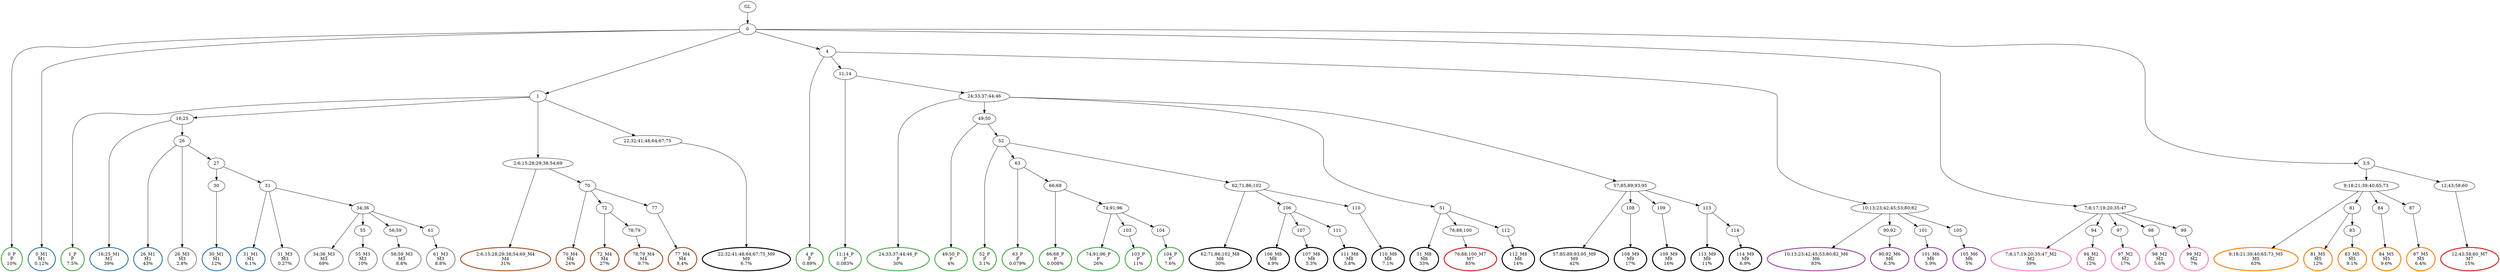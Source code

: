 digraph T {
	{
		rank=same
		111 [penwidth=3,colorscheme=set19,color=3,label="0_P\nP\n10%"]
		109 [penwidth=3,colorscheme=set19,color=3,label="1_P\nP\n7.5%"]
		107 [penwidth=3,colorscheme=set19,color=3,label="4_P\nP\n0.89%"]
		105 [penwidth=3,colorscheme=set19,color=3,label="11;14_P\nP\n0.083%"]
		103 [penwidth=3,colorscheme=set19,color=3,label="24;33;37;44;46_P\nP\n30%"]
		101 [penwidth=3,colorscheme=set19,color=3,label="49;50_P\nP\n4%"]
		99 [penwidth=3,colorscheme=set19,color=3,label="52_P\nP\n3.1%"]
		97 [penwidth=3,colorscheme=set19,color=3,label="63_P\nP\n0.079%"]
		95 [penwidth=3,colorscheme=set19,color=3,label="66;68_P\nP\n0.008%"]
		93 [penwidth=3,colorscheme=set19,color=3,label="74;91;96_P\nP\n26%"]
		91 [penwidth=3,colorscheme=set19,color=3,label="103_P\nP\n11%"]
		89 [penwidth=3,colorscheme=set19,color=3,label="104_P\nP\n7.6%"]
		88 [penwidth=3,colorscheme=set19,color=2,label="0_M1\nM1\n0.12%"]
		86 [penwidth=3,colorscheme=set19,color=2,label="16;25_M1\nM1\n39%"]
		84 [penwidth=3,colorscheme=set19,color=2,label="26_M1\nM1\n43%"]
		81 [penwidth=3,colorscheme=set19,color=2,label="30_M1\nM1\n12%"]
		79 [penwidth=3,colorscheme=set19,color=2,label="31_M1\nM1\n6.1%"]
		77 [penwidth=3,colorscheme=set19,color=8,label="7;8;17;19;20;35;47_M2\nM2\n59%"]
		75 [penwidth=3,colorscheme=set19,color=8,label="94_M2\nM2\n12%"]
		73 [penwidth=3,colorscheme=set19,color=8,label="97_M2\nM2\n17%"]
		71 [penwidth=3,colorscheme=set19,color=8,label="98_M2\nM2\n5.6%"]
		69 [penwidth=3,colorscheme=set19,color=8,label="99_M2\nM2\n7%"]
		68 [penwidth=3,colorscheme=set19,color=9,label="26_M3\nM3\n2.8%"]
		67 [penwidth=3,colorscheme=set19,color=9,label="31_M3\nM3\n0.27%"]
		65 [penwidth=3,colorscheme=set19,color=9,label="34;36_M3\nM3\n69%"]
		63 [penwidth=3,colorscheme=set19,color=9,label="55_M3\nM3\n10%"]
		61 [penwidth=3,colorscheme=set19,color=9,label="56;59_M3\nM3\n8.8%"]
		59 [penwidth=3,colorscheme=set19,color=9,label="61_M3\nM3\n8.8%"]
		57 [penwidth=3,colorscheme=set19,color=7,label="2;6;15;28;29;38;54;69_M4\nM4\n31%"]
		55 [penwidth=3,colorscheme=set19,color=7,label="70_M4\nM4\n24%"]
		53 [penwidth=3,colorscheme=set19,color=7,label="72_M4\nM4\n27%"]
		51 [penwidth=3,colorscheme=set19,color=7,label="78;79_M4\nM4\n9.7%"]
		49 [penwidth=3,colorscheme=set19,color=7,label="77_M4\nM4\n8.4%"]
		46 [penwidth=3,colorscheme=set19,color=5,label="9;18;21;39;40;65;73_M5\nM5\n63%"]
		44 [penwidth=3,colorscheme=set19,color=5,label="81_M5\nM5\n12%"]
		42 [penwidth=3,colorscheme=set19,color=5,label="83_M5\nM5\n9.1%"]
		40 [penwidth=3,colorscheme=set19,color=5,label="84_M5\nM5\n9.6%"]
		38 [penwidth=3,colorscheme=set19,color=5,label="87_M5\nM5\n6.4%"]
		36 [penwidth=3,colorscheme=set19,color=4,label="10;13;23;42;45;53;80;82_M6\nM6\n83%"]
		34 [penwidth=3,colorscheme=set19,color=4,label="90;92_M6\nM6\n6.3%"]
		32 [penwidth=3,colorscheme=set19,color=4,label="101_M6\nM6\n5.9%"]
		30 [penwidth=3,colorscheme=set19,color=4,label="105_M6\nM6\n5%"]
		28 [penwidth=3,colorscheme=set19,color=1,label="12;43;58;60_M7\nM7\n15%"]
		25 [penwidth=3,colorscheme=set19,color=1,label="76;88;100_M7\nM7\n85%"]
		23 [penwidth=3,colorscheme=set19,color=10,label="62;71;86;102_M8\nM8\n30%"]
		21 [penwidth=3,colorscheme=set19,color=10,label="106_M8\nM8\n4.9%"]
		19 [penwidth=3,colorscheme=set19,color=10,label="107_M8\nM8\n5.3%"]
		17 [penwidth=3,colorscheme=set19,color=10,label="111_M8\nM8\n5.8%"]
		15 [penwidth=3,colorscheme=set19,color=10,label="110_M8\nM8\n7.1%"]
		14 [penwidth=3,colorscheme=set19,color=10,label="51_M8\nM8\n33%"]
		12 [penwidth=3,colorscheme=set19,color=10,label="112_M8\nM8\n14%"]
		10 [penwidth=3,colorscheme=set19,color=10,label="22;32;41;48;64;67;75_M9\nM9\n6.7%"]
		8 [penwidth=3,colorscheme=set19,color=10,label="57;85;89;93;95_M9\nM9\n42%"]
		6 [penwidth=3,colorscheme=set19,color=10,label="108_M9\nM9\n17%"]
		4 [penwidth=3,colorscheme=set19,color=10,label="109_M9\nM9\n16%"]
		2 [penwidth=3,colorscheme=set19,color=10,label="113_M9\nM9\n11%"]
		0 [penwidth=3,colorscheme=set19,color=10,label="114_M9\nM9\n6.9%"]
	}
	113 [label="GL"]
	112 [label="0"]
	110 [label="1"]
	108 [label="4"]
	106 [label="11;14"]
	104 [label="24;33;37;44;46"]
	102 [label="49;50"]
	100 [label="52"]
	98 [label="63"]
	96 [label="66;68"]
	94 [label="74;91;96"]
	92 [label="103"]
	90 [label="104"]
	87 [label="16;25"]
	85 [label="26"]
	83 [label="27"]
	82 [label="30"]
	80 [label="31"]
	78 [label="7;8;17;19;20;35;47"]
	76 [label="94"]
	74 [label="97"]
	72 [label="98"]
	70 [label="99"]
	66 [label="34;36"]
	64 [label="55"]
	62 [label="56;59"]
	60 [label="61"]
	58 [label="2;6;15;28;29;38;54;69"]
	56 [label="70"]
	54 [label="72"]
	52 [label="78;79"]
	50 [label="77"]
	48 [label="3;5"]
	47 [label="9;18;21;39;40;65;73"]
	45 [label="81"]
	43 [label="83"]
	41 [label="84"]
	39 [label="87"]
	37 [label="10;13;23;42;45;53;80;82"]
	35 [label="90;92"]
	33 [label="101"]
	31 [label="105"]
	29 [label="12;43;58;60"]
	27 [label="51"]
	26 [label="76;88;100"]
	24 [label="62;71;86;102"]
	22 [label="106"]
	20 [label="107"]
	18 [label="111"]
	16 [label="110"]
	13 [label="112"]
	11 [label="22;32;41;48;64;67;75"]
	9 [label="57;85;89;93;95"]
	7 [label="108"]
	5 [label="109"]
	3 [label="113"]
	1 [label="114"]
	113 -> 112
	112 -> 111
	112 -> 110
	112 -> 108
	112 -> 88
	112 -> 78
	112 -> 48
	110 -> 109
	110 -> 87
	110 -> 58
	110 -> 11
	108 -> 107
	108 -> 106
	108 -> 37
	106 -> 105
	106 -> 104
	104 -> 103
	104 -> 102
	104 -> 27
	104 -> 9
	102 -> 101
	102 -> 100
	100 -> 99
	100 -> 98
	100 -> 24
	98 -> 97
	98 -> 96
	96 -> 95
	96 -> 94
	94 -> 93
	94 -> 92
	94 -> 90
	92 -> 91
	90 -> 89
	87 -> 86
	87 -> 85
	85 -> 84
	85 -> 83
	85 -> 68
	83 -> 82
	83 -> 80
	82 -> 81
	80 -> 79
	80 -> 67
	80 -> 66
	78 -> 77
	78 -> 76
	78 -> 74
	78 -> 72
	78 -> 70
	76 -> 75
	74 -> 73
	72 -> 71
	70 -> 69
	66 -> 65
	66 -> 64
	66 -> 62
	66 -> 60
	64 -> 63
	62 -> 61
	60 -> 59
	58 -> 57
	58 -> 56
	56 -> 55
	56 -> 54
	56 -> 50
	54 -> 53
	54 -> 52
	52 -> 51
	50 -> 49
	48 -> 47
	48 -> 29
	47 -> 46
	47 -> 45
	47 -> 41
	47 -> 39
	45 -> 44
	45 -> 43
	43 -> 42
	41 -> 40
	39 -> 38
	37 -> 36
	37 -> 35
	37 -> 33
	37 -> 31
	35 -> 34
	33 -> 32
	31 -> 30
	29 -> 28
	27 -> 26
	27 -> 14
	27 -> 13
	26 -> 25
	24 -> 23
	24 -> 22
	24 -> 16
	22 -> 21
	22 -> 20
	22 -> 18
	20 -> 19
	18 -> 17
	16 -> 15
	13 -> 12
	11 -> 10
	9 -> 8
	9 -> 7
	9 -> 5
	9 -> 3
	7 -> 6
	5 -> 4
	3 -> 2
	3 -> 1
	1 -> 0
}
